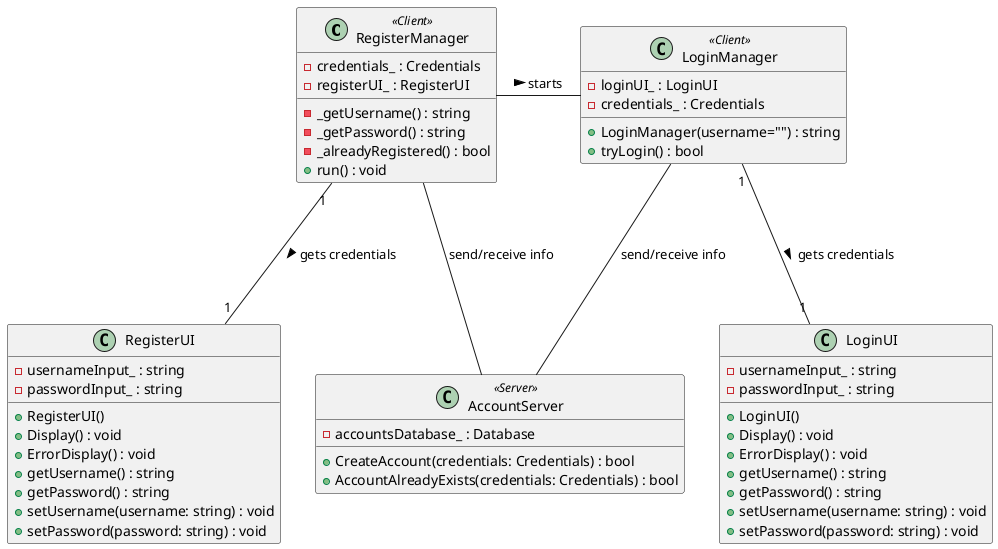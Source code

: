 @startuml Connexion

' TODO: This diagram is not finshed yet and will be subject to modifications
'
' Credential contains: username & password

class RegisterManager <<Client>> {
    - credentials_ : Credentials
    - registerUI_ : RegisterUI
    - _getUsername() : string
    - _getPassword() : string
    - _alreadyRegistered() : bool
    + run() : void
}

class RegisterUI {
    - usernameInput_ : string
    - passwordInput_ : string
    + RegisterUI()
    + Display() : void
    + ErrorDisplay() : void
    + getUsername() : string
    + getPassword() : string
    + setUsername(username: string) : void
    + setPassword(password: string) : void
}

class LoginManager <<Client>> {
    - loginUI_ : LoginUI 
    - credentials_ : Credentials
    'username lets us initialize the username field in the loginUI
    'to avoid asking it a second time (first time in the register side)
    'if not empty, it will call set_username on the loginUI
    + LoginManager(username="") : string 
    + tryLogin() : bool
}

class LoginUI {
    - usernameInput_ : string
    - passwordInput_ : string
    + LoginUI()
    + Display() : void
    + ErrorDisplay() : void
    + getUsername() : string
    + getPassword() : string
    + setUsername(username: string) : void
    + setPassword(password: string) : void
}

class AccountServer <<Server>> {
    - accountsDatabase_ : Database
    + CreateAccount(credentials: Credentials) : bool
    + AccountAlreadyExists(credentials: Credentials) : bool
}


RegisterManager  -  LoginManager : starts >
RegisterManager "1" --- "1" RegisterUI : gets credentials >
LoginManager "1" --- "1" LoginUI : gets credentials >
RegisterManager --- AccountServer : send/receive info
LoginManager --- AccountServer : send/receive info

@enduml
